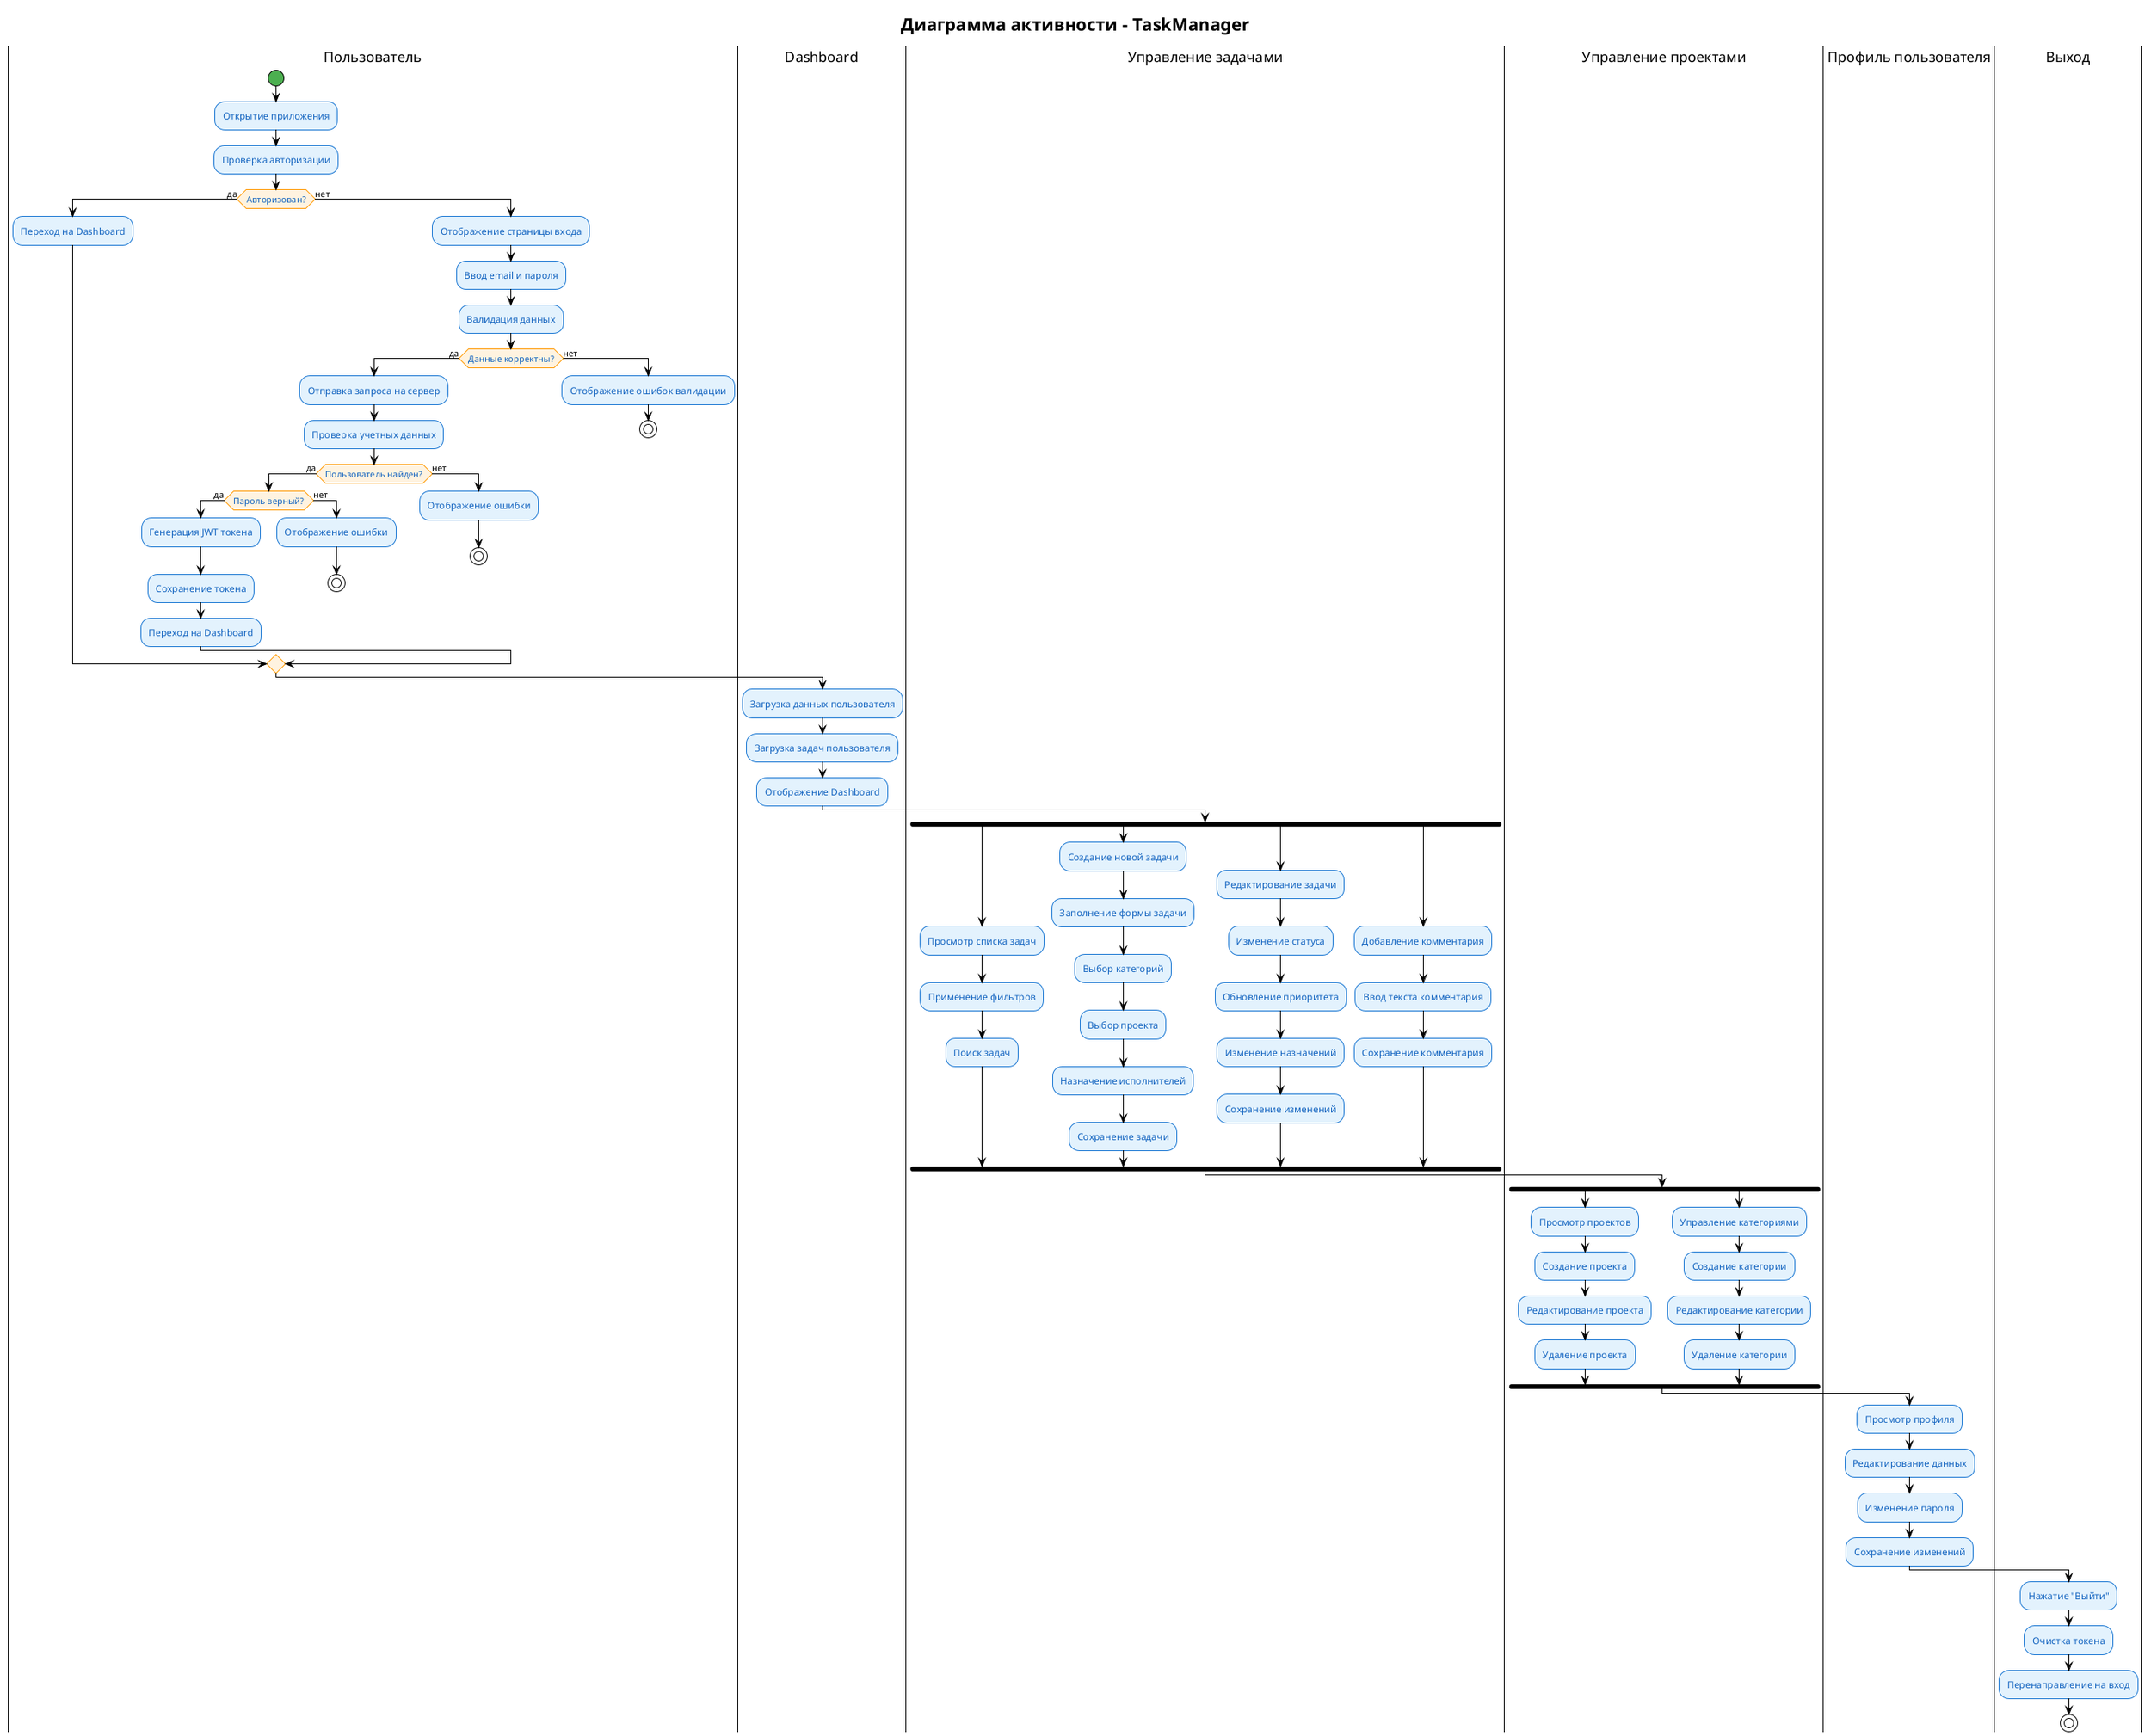 @startuml TaskManager Activity Diagram

!theme plain
skinparam backgroundColor #FFFFFF
skinparam activity {
  BackgroundColor #E3F2FD
  BorderColor #1976D2
  FontColor #1565C0
  StartColor #4CAF50
  EndColor #F44336
  DiamondBackgroundColor #FFF3E0
  DiamondBorderColor #FF9800
}

title Диаграмма активности - TaskManager

|Пользователь|
start
:Открытие приложения;
:Проверка авторизации;

if (Авторизован?) then (да)
  :Переход на Dashboard;
else (нет)
  :Отображение страницы входа;
  :Ввод email и пароля;
  :Валидация данных;
  
  if (Данные корректны?) then (да)
    :Отправка запроса на сервер;
    :Проверка учетных данных;
    
    if (Пользователь найден?) then (да)
      if (Пароль верный?) then (да)
        :Генерация JWT токена;
        :Сохранение токена;
        :Переход на Dashboard;
      else (нет)
        :Отображение ошибки;
        stop
      endif
    else (нет)
      :Отображение ошибки;
      stop
    endif
  else (нет)
    :Отображение ошибок валидации;
    stop
  endif
endif

|Dashboard|
:Загрузка данных пользователя;
:Загрузка задач пользователя;
:Отображение Dashboard;

|Управление задачами|
fork
  :Просмотр списка задач;
  :Применение фильтров;
  :Поиск задач;
fork again
  :Создание новой задачи;
  :Заполнение формы задачи;
  :Выбор категорий;
  :Выбор проекта;
  :Назначение исполнителей;
  :Сохранение задачи;
fork again
  :Редактирование задачи;
  :Изменение статуса;
  :Обновление приоритета;
  :Изменение назначений;
  :Сохранение изменений;
fork again
  :Добавление комментария;
  :Ввод текста комментария;
  :Сохранение комментария;
end fork

|Управление проектами|
fork
  :Просмотр проектов;
  :Создание проекта;
  :Редактирование проекта;
  :Удаление проекта;
fork again
  :Управление категориями;
  :Создание категории;
  :Редактирование категории;
  :Удаление категории;
end fork

|Профиль пользователя|
:Просмотр профиля;
:Редактирование данных;
:Изменение пароля;
:Сохранение изменений;

|Выход|
:Нажатие "Выйти";
:Очистка токена;
:Перенаправление на вход;

stop

@enduml 